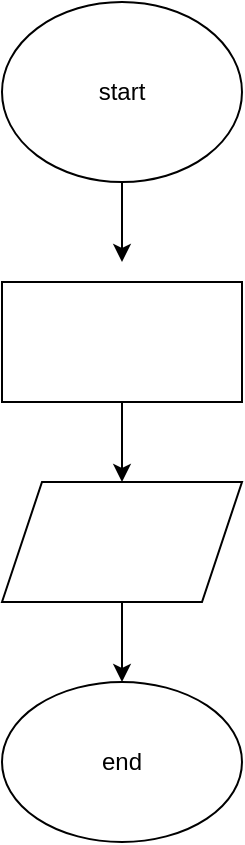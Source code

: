 <mxfile version="20.8.10" type="github">
  <diagram name="Page-1" id="g_svoJ3WIR0ThaaJfSX0">
    <mxGraphModel dx="1434" dy="806" grid="1" gridSize="10" guides="1" tooltips="1" connect="1" arrows="1" fold="1" page="1" pageScale="1" pageWidth="850" pageHeight="1100" math="0" shadow="0">
      <root>
        <mxCell id="0" />
        <mxCell id="1" parent="0" />
        <mxCell id="vtIXAiy6yxHpcTjXfamn-8" value="" style="edgeStyle=orthogonalEdgeStyle;rounded=0;orthogonalLoop=1;jettySize=auto;html=1;" edge="1" parent="1" source="vtIXAiy6yxHpcTjXfamn-1">
          <mxGeometry relative="1" as="geometry">
            <mxPoint x="170" y="170" as="targetPoint" />
          </mxGeometry>
        </mxCell>
        <mxCell id="vtIXAiy6yxHpcTjXfamn-1" value="start" style="ellipse;whiteSpace=wrap;html=1;" vertex="1" parent="1">
          <mxGeometry x="110" y="40" width="120" height="90" as="geometry" />
        </mxCell>
        <mxCell id="vtIXAiy6yxHpcTjXfamn-16" value="" style="edgeStyle=orthogonalEdgeStyle;rounded=0;orthogonalLoop=1;jettySize=auto;html=1;" edge="1" parent="1" source="vtIXAiy6yxHpcTjXfamn-9" target="vtIXAiy6yxHpcTjXfamn-11">
          <mxGeometry relative="1" as="geometry" />
        </mxCell>
        <mxCell id="vtIXAiy6yxHpcTjXfamn-9" value="" style="rounded=0;whiteSpace=wrap;html=1;" vertex="1" parent="1">
          <mxGeometry x="110" y="180" width="120" height="60" as="geometry" />
        </mxCell>
        <mxCell id="vtIXAiy6yxHpcTjXfamn-17" value="" style="edgeStyle=orthogonalEdgeStyle;rounded=0;orthogonalLoop=1;jettySize=auto;html=1;" edge="1" parent="1" source="vtIXAiy6yxHpcTjXfamn-11" target="vtIXAiy6yxHpcTjXfamn-15">
          <mxGeometry relative="1" as="geometry" />
        </mxCell>
        <mxCell id="vtIXAiy6yxHpcTjXfamn-11" value="" style="shape=parallelogram;perimeter=parallelogramPerimeter;whiteSpace=wrap;html=1;fixedSize=1;" vertex="1" parent="1">
          <mxGeometry x="110" y="280" width="120" height="60" as="geometry" />
        </mxCell>
        <mxCell id="vtIXAiy6yxHpcTjXfamn-15" value="end" style="ellipse;whiteSpace=wrap;html=1;" vertex="1" parent="1">
          <mxGeometry x="110" y="380" width="120" height="80" as="geometry" />
        </mxCell>
      </root>
    </mxGraphModel>
  </diagram>
</mxfile>

